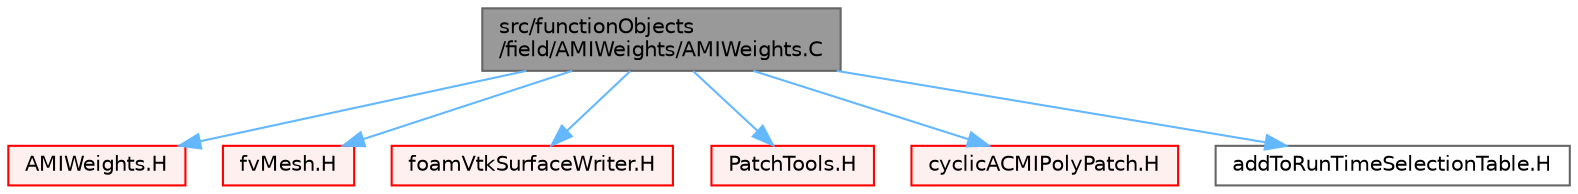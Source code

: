 digraph "src/functionObjects/field/AMIWeights/AMIWeights.C"
{
 // LATEX_PDF_SIZE
  bgcolor="transparent";
  edge [fontname=Helvetica,fontsize=10,labelfontname=Helvetica,labelfontsize=10];
  node [fontname=Helvetica,fontsize=10,shape=box,height=0.2,width=0.4];
  Node1 [id="Node000001",label="src/functionObjects\l/field/AMIWeights/AMIWeights.C",height=0.2,width=0.4,color="gray40", fillcolor="grey60", style="filled", fontcolor="black",tooltip=" "];
  Node1 -> Node2 [id="edge1_Node000001_Node000002",color="steelblue1",style="solid",tooltip=" "];
  Node2 [id="Node000002",label="AMIWeights.H",height=0.2,width=0.4,color="red", fillcolor="#FFF0F0", style="filled",URL="$AMIWeights_8H.html",tooltip=" "];
  Node1 -> Node361 [id="edge2_Node000001_Node000361",color="steelblue1",style="solid",tooltip=" "];
  Node361 [id="Node000361",label="fvMesh.H",height=0.2,width=0.4,color="red", fillcolor="#FFF0F0", style="filled",URL="$fvMesh_8H.html",tooltip=" "];
  Node1 -> Node424 [id="edge3_Node000001_Node000424",color="steelblue1",style="solid",tooltip=" "];
  Node424 [id="Node000424",label="foamVtkSurfaceWriter.H",height=0.2,width=0.4,color="red", fillcolor="#FFF0F0", style="filled",URL="$foamVtkSurfaceWriter_8H.html",tooltip=" "];
  Node1 -> Node437 [id="edge4_Node000001_Node000437",color="steelblue1",style="solid",tooltip=" "];
  Node437 [id="Node000437",label="PatchTools.H",height=0.2,width=0.4,color="red", fillcolor="#FFF0F0", style="filled",URL="$PatchTools_8H.html",tooltip=" "];
  Node1 -> Node438 [id="edge5_Node000001_Node000438",color="steelblue1",style="solid",tooltip=" "];
  Node438 [id="Node000438",label="cyclicACMIPolyPatch.H",height=0.2,width=0.4,color="red", fillcolor="#FFF0F0", style="filled",URL="$cyclicACMIPolyPatch_8H.html",tooltip=" "];
  Node1 -> Node449 [id="edge6_Node000001_Node000449",color="steelblue1",style="solid",tooltip=" "];
  Node449 [id="Node000449",label="addToRunTimeSelectionTable.H",height=0.2,width=0.4,color="grey40", fillcolor="white", style="filled",URL="$addToRunTimeSelectionTable_8H.html",tooltip="Macros for easy insertion into run-time selection tables."];
}
